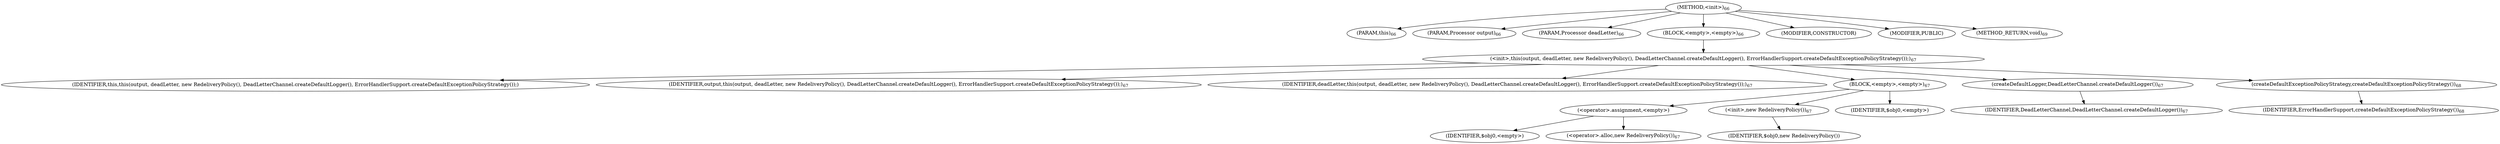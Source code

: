 digraph "&lt;init&gt;" {  
"111" [label = <(METHOD,&lt;init&gt;)<SUB>66</SUB>> ]
"17" [label = <(PARAM,this)<SUB>66</SUB>> ]
"112" [label = <(PARAM,Processor output)<SUB>66</SUB>> ]
"113" [label = <(PARAM,Processor deadLetter)<SUB>66</SUB>> ]
"114" [label = <(BLOCK,&lt;empty&gt;,&lt;empty&gt;)<SUB>66</SUB>> ]
"115" [label = <(&lt;init&gt;,this(output, deadLetter, new RedeliveryPolicy(), DeadLetterChannel.createDefaultLogger(), ErrorHandlerSupport.createDefaultExceptionPolicyStrategy());)<SUB>67</SUB>> ]
"16" [label = <(IDENTIFIER,this,this(output, deadLetter, new RedeliveryPolicy(), DeadLetterChannel.createDefaultLogger(), ErrorHandlerSupport.createDefaultExceptionPolicyStrategy());)> ]
"116" [label = <(IDENTIFIER,output,this(output, deadLetter, new RedeliveryPolicy(), DeadLetterChannel.createDefaultLogger(), ErrorHandlerSupport.createDefaultExceptionPolicyStrategy());)<SUB>67</SUB>> ]
"117" [label = <(IDENTIFIER,deadLetter,this(output, deadLetter, new RedeliveryPolicy(), DeadLetterChannel.createDefaultLogger(), ErrorHandlerSupport.createDefaultExceptionPolicyStrategy());)<SUB>67</SUB>> ]
"118" [label = <(BLOCK,&lt;empty&gt;,&lt;empty&gt;)<SUB>67</SUB>> ]
"119" [label = <(&lt;operator&gt;.assignment,&lt;empty&gt;)> ]
"120" [label = <(IDENTIFIER,$obj0,&lt;empty&gt;)> ]
"121" [label = <(&lt;operator&gt;.alloc,new RedeliveryPolicy())<SUB>67</SUB>> ]
"122" [label = <(&lt;init&gt;,new RedeliveryPolicy())<SUB>67</SUB>> ]
"123" [label = <(IDENTIFIER,$obj0,new RedeliveryPolicy())> ]
"124" [label = <(IDENTIFIER,$obj0,&lt;empty&gt;)> ]
"125" [label = <(createDefaultLogger,DeadLetterChannel.createDefaultLogger())<SUB>67</SUB>> ]
"126" [label = <(IDENTIFIER,DeadLetterChannel,DeadLetterChannel.createDefaultLogger())<SUB>67</SUB>> ]
"127" [label = <(createDefaultExceptionPolicyStrategy,createDefaultExceptionPolicyStrategy())<SUB>68</SUB>> ]
"128" [label = <(IDENTIFIER,ErrorHandlerSupport,createDefaultExceptionPolicyStrategy())<SUB>68</SUB>> ]
"129" [label = <(MODIFIER,CONSTRUCTOR)> ]
"130" [label = <(MODIFIER,PUBLIC)> ]
"131" [label = <(METHOD_RETURN,void)<SUB>69</SUB>> ]
  "111" -> "17" 
  "111" -> "112" 
  "111" -> "113" 
  "111" -> "114" 
  "111" -> "129" 
  "111" -> "130" 
  "111" -> "131" 
  "114" -> "115" 
  "115" -> "16" 
  "115" -> "116" 
  "115" -> "117" 
  "115" -> "118" 
  "115" -> "125" 
  "115" -> "127" 
  "118" -> "119" 
  "118" -> "122" 
  "118" -> "124" 
  "119" -> "120" 
  "119" -> "121" 
  "122" -> "123" 
  "125" -> "126" 
  "127" -> "128" 
}
